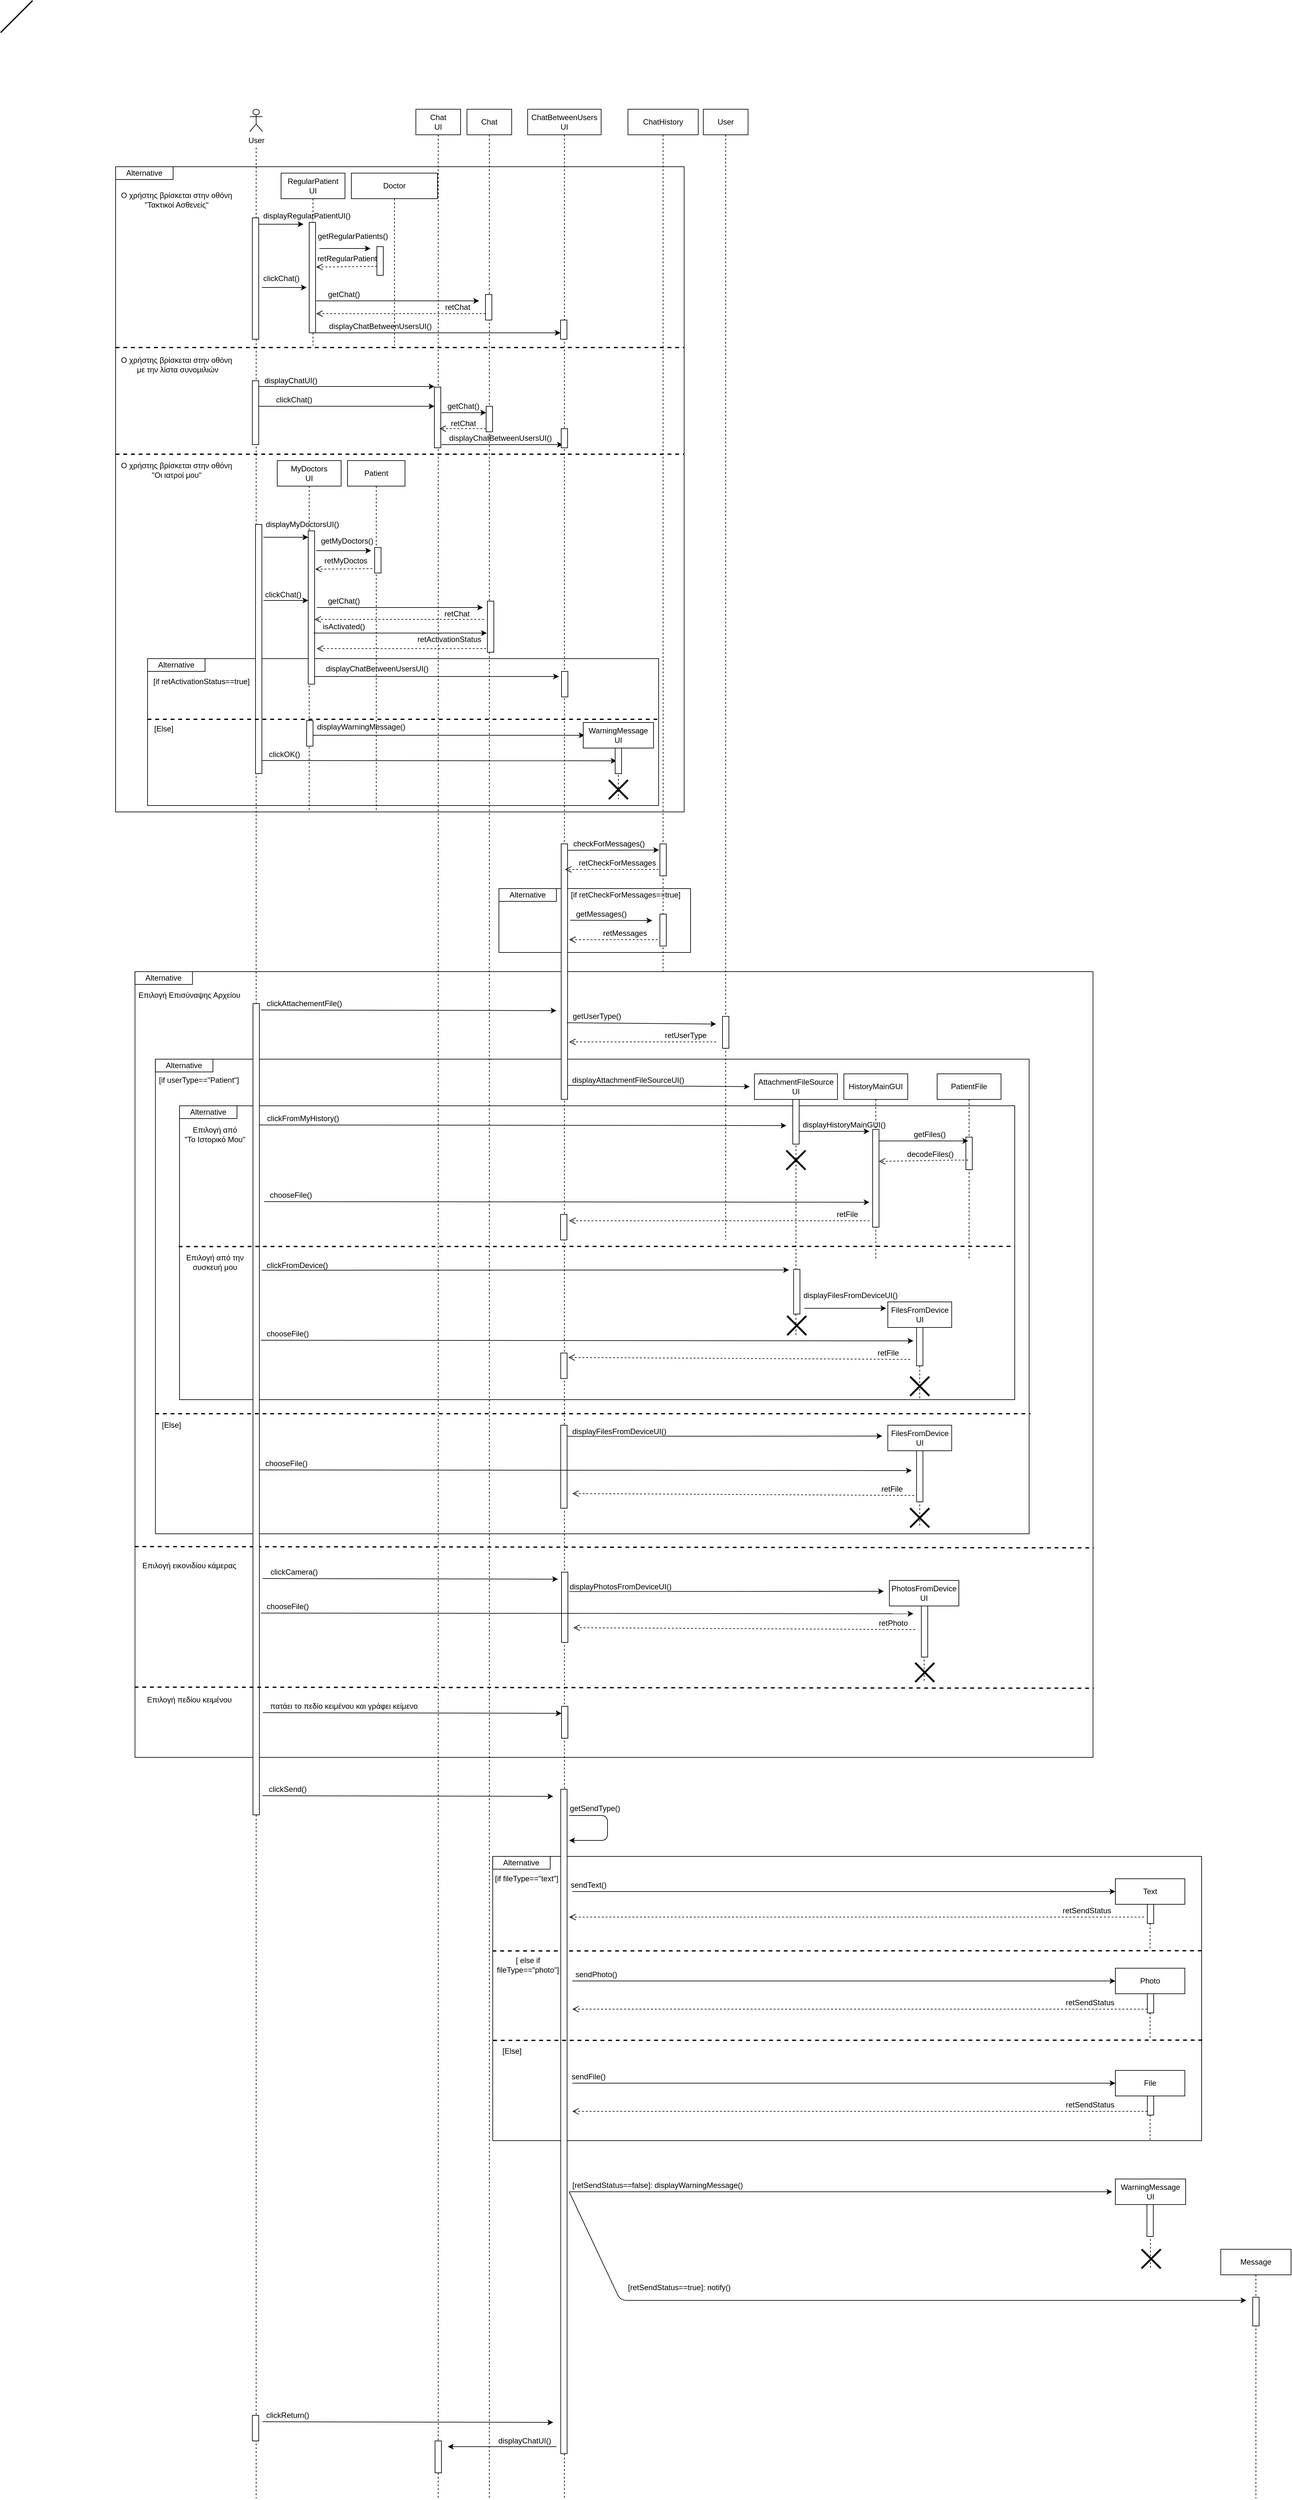 <mxfile version="14.7.0" type="device"><diagram id="oEIhFgNjH7KnF-jAzQZn" name="Page-1"><mxGraphModel dx="2110" dy="730" grid="1" gridSize="10" guides="1" tooltips="1" connect="1" arrows="1" fold="1" page="1" pageScale="1" pageWidth="827" pageHeight="1169" math="0" shadow="0"><root><mxCell id="0"/><mxCell id="1" parent="0"/><mxCell id="R8qBYA23K9FQTYQ3hLR5-156" value="" style="rounded=0;whiteSpace=wrap;html=1;" parent="1" vertex="1"><mxGeometry x="460.31" y="3275" width="1109.69" height="445" as="geometry"/></mxCell><mxCell id="R8qBYA23K9FQTYQ3hLR5-157" value="Alternative" style="rounded=0;whiteSpace=wrap;html=1;" parent="1" vertex="1"><mxGeometry x="460.31" y="3275" width="90" height="20" as="geometry"/></mxCell><mxCell id="R8qBYA23K9FQTYQ3hLR5-158" value="" style="endArrow=none;dashed=1;html=1;strokeWidth=2;entryX=1.002;entryY=0.334;entryDx=0;entryDy=0;entryPerimeter=0;" parent="1" edge="1"><mxGeometry width="50" height="50" relative="1" as="geometry"><mxPoint x="460" y="3423" as="sourcePoint"/><mxPoint x="1572.219" y="3422.64" as="targetPoint"/></mxGeometry></mxCell><mxCell id="R8qBYA23K9FQTYQ3hLR5-143" value="" style="rounded=0;whiteSpace=wrap;html=1;" parent="1" vertex="1"><mxGeometry x="-99.69" y="1890" width="1499.69" height="1230" as="geometry"/></mxCell><mxCell id="R8qBYA23K9FQTYQ3hLR5-144" value="Alternative" style="rounded=0;whiteSpace=wrap;html=1;" parent="1" vertex="1"><mxGeometry x="-99.69" y="1890" width="90" height="20" as="geometry"/></mxCell><mxCell id="R8qBYA23K9FQTYQ3hLR5-145" value="" style="endArrow=none;dashed=1;html=1;strokeWidth=2;" parent="1" edge="1"><mxGeometry width="50" height="50" relative="1" as="geometry"><mxPoint x="-100" y="2790" as="sourcePoint"/><mxPoint x="1401" y="2792" as="targetPoint"/></mxGeometry></mxCell><mxCell id="R8qBYA23K9FQTYQ3hLR5-125" value="" style="rounded=0;whiteSpace=wrap;html=1;" parent="1" vertex="1"><mxGeometry x="-67.69" y="2027" width="1367.69" height="743" as="geometry"/></mxCell><mxCell id="R8qBYA23K9FQTYQ3hLR5-126" value="Alternative" style="rounded=0;whiteSpace=wrap;html=1;" parent="1" vertex="1"><mxGeometry x="-67.69" y="2027" width="90" height="20" as="geometry"/></mxCell><mxCell id="R8qBYA23K9FQTYQ3hLR5-57" value="" style="rounded=0;whiteSpace=wrap;html=1;" parent="1" vertex="1"><mxGeometry x="-30" y="2100" width="1307.5" height="460" as="geometry"/></mxCell><mxCell id="R8qBYA23K9FQTYQ3hLR5-58" value="Alternative" style="rounded=0;whiteSpace=wrap;html=1;" parent="1" vertex="1"><mxGeometry x="-30" y="2100" width="90" height="20" as="geometry"/></mxCell><mxCell id="R8qBYA23K9FQTYQ3hLR5-41" value="" style="rounded=0;whiteSpace=wrap;html=1;" parent="1" vertex="1"><mxGeometry x="-130" y="630" width="890" height="1010" as="geometry"/></mxCell><mxCell id="R8qBYA23K9FQTYQ3hLR5-42" value="Alternative" style="rounded=0;whiteSpace=wrap;html=1;" parent="1" vertex="1"><mxGeometry x="-130" y="630" width="90" height="20" as="geometry"/></mxCell><mxCell id="R8qBYA23K9FQTYQ3hLR5-43" value="" style="endArrow=none;dashed=1;html=1;strokeWidth=2;" parent="1" edge="1"><mxGeometry width="50" height="50" relative="1" as="geometry"><mxPoint x="-130" y="913" as="sourcePoint"/><mxPoint x="760" y="913" as="targetPoint"/></mxGeometry></mxCell><mxCell id="fNLBQ_880FYCPNuriIO4-30" value="" style="rounded=0;whiteSpace=wrap;html=1;" parent="1" vertex="1"><mxGeometry x="-80" y="1400" width="800" height="230" as="geometry"/></mxCell><mxCell id="R8qBYA23K9FQTYQ3hLR5-31" value="" style="rounded=0;whiteSpace=wrap;html=1;" parent="1" vertex="1"><mxGeometry x="470" y="1760" width="300" height="100" as="geometry"/></mxCell><mxCell id="R8qBYA23K9FQTYQ3hLR5-32" value="Alternative" style="rounded=0;whiteSpace=wrap;html=1;" parent="1" vertex="1"><mxGeometry x="470" y="1760" width="90" height="20" as="geometry"/></mxCell><mxCell id="fNLBQ_880FYCPNuriIO4-31" value="Alternative" style="rounded=0;whiteSpace=wrap;html=1;" parent="1" vertex="1"><mxGeometry x="-80" y="1400" width="90" height="20" as="geometry"/></mxCell><mxCell id="fNLBQ_880FYCPNuriIO4-3" style="edgeStyle=orthogonalEdgeStyle;rounded=0;orthogonalLoop=1;jettySize=auto;html=1;dashed=1;endArrow=none;endFill=0;" parent="1" edge="1"><mxGeometry relative="1" as="geometry"><mxPoint x="90" y="4280" as="targetPoint"/><mxPoint x="90" y="600" as="sourcePoint"/><Array as="points"><mxPoint x="90" y="600"/><mxPoint x="90" y="600"/></Array></mxGeometry></mxCell><mxCell id="fNLBQ_880FYCPNuriIO4-1" value="User" style="shape=umlActor;verticalLabelPosition=bottom;verticalAlign=top;html=1;outlineConnect=0;" parent="1" vertex="1"><mxGeometry x="80" y="540" width="20" height="35" as="geometry"/></mxCell><mxCell id="fNLBQ_880FYCPNuriIO4-7" value="User" style="shape=umlLifeline;perimeter=lifelinePerimeter;whiteSpace=wrap;html=1;container=1;collapsible=0;recursiveResize=0;outlineConnect=0;" parent="1" vertex="1"><mxGeometry x="790" y="540" width="70" height="1770" as="geometry"/></mxCell><mxCell id="fNLBQ_880FYCPNuriIO4-8" value="MyDoctors&lt;br&gt;UI" style="shape=umlLifeline;perimeter=lifelinePerimeter;whiteSpace=wrap;html=1;container=1;collapsible=0;recursiveResize=0;outlineConnect=0;" parent="1" vertex="1"><mxGeometry x="123" y="1090" width="100" height="550" as="geometry"/></mxCell><mxCell id="fNLBQ_880FYCPNuriIO4-9" value="RegularPatient&lt;br&gt;UI" style="shape=umlLifeline;perimeter=lifelinePerimeter;whiteSpace=wrap;html=1;container=1;collapsible=0;recursiveResize=0;outlineConnect=0;" parent="1" vertex="1"><mxGeometry x="129" y="640" width="100" height="270" as="geometry"/></mxCell><mxCell id="fNLBQ_880FYCPNuriIO4-10" value="Chat" style="shape=umlLifeline;perimeter=lifelinePerimeter;whiteSpace=wrap;html=1;container=1;collapsible=0;recursiveResize=0;outlineConnect=0;" parent="1" vertex="1"><mxGeometry x="420" y="540" width="70" height="3740" as="geometry"/></mxCell><mxCell id="fNLBQ_880FYCPNuriIO4-13" value="" style="html=1;points=[];perimeter=orthogonalPerimeter;" parent="1" vertex="1"><mxGeometry x="89" y="1190" width="10" height="390" as="geometry"/></mxCell><mxCell id="fNLBQ_880FYCPNuriIO4-14" value="" style="endArrow=classic;html=1;" parent="1" edge="1"><mxGeometry width="50" height="50" relative="1" as="geometry"><mxPoint x="101.5" y="1210" as="sourcePoint"/><mxPoint x="171.5" y="1210" as="targetPoint"/></mxGeometry></mxCell><mxCell id="fNLBQ_880FYCPNuriIO4-16" value="" style="html=1;verticalAlign=bottom;endArrow=open;dashed=1;endSize=8;exitX=0.04;exitY=0.975;exitDx=0;exitDy=0;exitPerimeter=0;" parent="1" edge="1"><mxGeometry relative="1" as="geometry"><mxPoint x="277.9" y="1259" as="sourcePoint"/><mxPoint x="182.5" y="1260" as="targetPoint"/></mxGeometry></mxCell><mxCell id="fNLBQ_880FYCPNuriIO4-17" value="displayMyDoctorsUI()" style="text;html=1;align=center;verticalAlign=middle;resizable=0;points=[];autosize=1;strokeColor=none;" parent="1" vertex="1"><mxGeometry x="96.5" y="1180" width="130" height="20" as="geometry"/></mxCell><mxCell id="fNLBQ_880FYCPNuriIO4-18" value="" style="html=1;points=[];perimeter=orthogonalPerimeter;" parent="1" vertex="1"><mxGeometry x="171.5" y="1200" width="10" height="240" as="geometry"/></mxCell><mxCell id="fNLBQ_880FYCPNuriIO4-20" value="Patient" style="shape=umlLifeline;perimeter=lifelinePerimeter;whiteSpace=wrap;html=1;container=1;collapsible=0;recursiveResize=0;outlineConnect=0;" parent="1" vertex="1"><mxGeometry x="233" y="1090" width="90" height="550" as="geometry"/></mxCell><mxCell id="fNLBQ_880FYCPNuriIO4-21" value="" style="endArrow=classic;html=1;" parent="1" edge="1"><mxGeometry width="50" height="50" relative="1" as="geometry"><mxPoint x="184" y="1231" as="sourcePoint"/><mxPoint x="270" y="1231" as="targetPoint"/></mxGeometry></mxCell><mxCell id="fNLBQ_880FYCPNuriIO4-22" value="" style="html=1;points=[];perimeter=orthogonalPerimeter;" parent="1" vertex="1"><mxGeometry x="275.5" y="1226" width="10" height="40" as="geometry"/></mxCell><mxCell id="fNLBQ_880FYCPNuriIO4-23" value="getMyDoctors()" style="text;html=1;align=center;verticalAlign=middle;resizable=0;points=[];autosize=1;strokeColor=none;" parent="1" vertex="1"><mxGeometry x="181.5" y="1206" width="100" height="20" as="geometry"/></mxCell><mxCell id="fNLBQ_880FYCPNuriIO4-24" value="retMyDoctos" style="text;html=1;align=center;verticalAlign=middle;resizable=0;points=[];autosize=1;strokeColor=none;" parent="1" vertex="1"><mxGeometry x="189.5" y="1237" width="80" height="20" as="geometry"/></mxCell><mxCell id="fNLBQ_880FYCPNuriIO4-25" value="" style="endArrow=classic;html=1;" parent="1" edge="1"><mxGeometry width="50" height="50" relative="1" as="geometry"><mxPoint x="185" y="1320" as="sourcePoint"/><mxPoint x="445" y="1320" as="targetPoint"/></mxGeometry></mxCell><mxCell id="fNLBQ_880FYCPNuriIO4-26" value="getChat()" style="text;html=1;align=center;verticalAlign=middle;resizable=0;points=[];autosize=1;strokeColor=none;" parent="1" vertex="1"><mxGeometry x="191.5" y="1300" width="70" height="20" as="geometry"/></mxCell><mxCell id="fNLBQ_880FYCPNuriIO4-28" value="Chat&lt;br&gt;UI" style="shape=umlLifeline;perimeter=lifelinePerimeter;whiteSpace=wrap;html=1;container=1;collapsible=0;recursiveResize=0;outlineConnect=0;" parent="1" vertex="1"><mxGeometry x="340" y="540" width="70" height="3740" as="geometry"/></mxCell><mxCell id="R8qBYA23K9FQTYQ3hLR5-214" value="" style="endArrow=classic;html=1;" parent="fNLBQ_880FYCPNuriIO4-28" edge="1"><mxGeometry width="50" height="50" relative="1" as="geometry"><mxPoint x="-240" y="3620" as="sourcePoint"/><mxPoint x="215" y="3621" as="targetPoint"/></mxGeometry></mxCell><mxCell id="fNLBQ_880FYCPNuriIO4-29" value="" style="html=1;points=[];perimeter=orthogonalPerimeter;" parent="1" vertex="1"><mxGeometry x="452" y="1310" width="10" height="80" as="geometry"/></mxCell><mxCell id="fNLBQ_880FYCPNuriIO4-35" value="ChatBetweenUsers&lt;br&gt;UI" style="shape=umlLifeline;perimeter=lifelinePerimeter;whiteSpace=wrap;html=1;container=1;collapsible=0;recursiveResize=0;outlineConnect=0;" parent="1" vertex="1"><mxGeometry x="515" y="540" width="115" height="3740" as="geometry"/></mxCell><mxCell id="fNLBQ_880FYCPNuriIO4-36" value="" style="endArrow=classic;html=1;" parent="1" source="fNLBQ_880FYCPNuriIO4-18" edge="1"><mxGeometry width="50" height="50" relative="1" as="geometry"><mxPoint x="464" y="1430" as="sourcePoint"/><mxPoint x="564" y="1428" as="targetPoint"/></mxGeometry></mxCell><mxCell id="fNLBQ_880FYCPNuriIO4-37" value="displayChatBetweenUsersUI()" style="text;html=1;align=center;verticalAlign=middle;resizable=0;points=[];autosize=1;strokeColor=none;" parent="1" vertex="1"><mxGeometry x="189" y="1406" width="180" height="20" as="geometry"/></mxCell><mxCell id="fNLBQ_880FYCPNuriIO4-38" value="" style="html=1;points=[];perimeter=orthogonalPerimeter;" parent="1" vertex="1"><mxGeometry x="568" y="1420" width="10" height="40" as="geometry"/></mxCell><mxCell id="fNLBQ_880FYCPNuriIO4-42" value="" style="endArrow=classic;html=1;" parent="1" source="wMwJDJRSBBFUQAy5-nWP-17" edge="1"><mxGeometry width="50" height="50" relative="1" as="geometry"><mxPoint x="464" y="1520" as="sourcePoint"/><mxPoint x="604" y="1520" as="targetPoint"/></mxGeometry></mxCell><mxCell id="fNLBQ_880FYCPNuriIO4-44" value="" style="endArrow=classic;html=1;" parent="1" edge="1"><mxGeometry width="50" height="50" relative="1" as="geometry"><mxPoint x="99" y="1559.5" as="sourcePoint"/><mxPoint x="654" y="1560" as="targetPoint"/></mxGeometry></mxCell><mxCell id="fNLBQ_880FYCPNuriIO4-45" value="clickOK()" style="text;html=1;align=center;verticalAlign=middle;resizable=0;points=[];autosize=1;strokeColor=none;" parent="1" vertex="1"><mxGeometry x="104" y="1540" width="60" height="20" as="geometry"/></mxCell><mxCell id="fNLBQ_880FYCPNuriIO4-32" value="" style="endArrow=none;dashed=1;html=1;entryX=0.999;entryY=0.413;entryDx=0;entryDy=0;entryPerimeter=0;strokeWidth=2;" parent="1" edge="1"><mxGeometry width="50" height="50" relative="1" as="geometry"><mxPoint x="-80" y="1495" as="sourcePoint"/><mxPoint x="721.2" y="1494.99" as="targetPoint"/></mxGeometry></mxCell><mxCell id="fNLBQ_880FYCPNuriIO4-46" value="[if retActivationStatus==true]" style="text;html=1;align=center;verticalAlign=middle;resizable=0;points=[];autosize=1;strokeColor=none;" parent="1" vertex="1"><mxGeometry x="-81" y="1426" width="170" height="20" as="geometry"/></mxCell><mxCell id="fNLBQ_880FYCPNuriIO4-47" value="[Else]" style="text;html=1;align=center;verticalAlign=middle;resizable=0;points=[];autosize=1;strokeColor=none;" parent="1" vertex="1"><mxGeometry x="-80" y="1500" width="50" height="20" as="geometry"/></mxCell><mxCell id="fNLBQ_880FYCPNuriIO4-48" value="displayWarningMessage()" style="text;html=1;align=center;verticalAlign=middle;resizable=0;points=[];autosize=1;strokeColor=none;" parent="1" vertex="1"><mxGeometry x="179" y="1497" width="150" height="20" as="geometry"/></mxCell><mxCell id="fNLBQ_880FYCPNuriIO4-49" value="Ο χρήστης βρίσκεται στην οθόνη&lt;br&gt;&quot;Οι ιατροί μου&quot;" style="text;html=1;align=center;verticalAlign=middle;resizable=0;points=[];autosize=1;strokeColor=none;" parent="1" vertex="1"><mxGeometry x="-130" y="1090" width="190" height="30" as="geometry"/></mxCell><mxCell id="fNLBQ_880FYCPNuriIO4-50" value="Ο χρήστης βρίσκεται στην οθόνη&lt;br&gt;&quot;Τακτικοί Ασθενείς&quot;" style="text;html=1;align=center;verticalAlign=middle;resizable=0;points=[];autosize=1;strokeColor=none;" parent="1" vertex="1"><mxGeometry x="-130" y="667" width="190" height="30" as="geometry"/></mxCell><mxCell id="fNLBQ_880FYCPNuriIO4-51" value="" style="html=1;points=[];perimeter=orthogonalPerimeter;" parent="1" vertex="1"><mxGeometry x="84" y="710" width="10" height="190" as="geometry"/></mxCell><mxCell id="fNLBQ_880FYCPNuriIO4-52" value="" style="endArrow=classic;html=1;" parent="1" edge="1"><mxGeometry width="50" height="50" relative="1" as="geometry"><mxPoint x="94" y="720" as="sourcePoint"/><mxPoint x="164" y="720" as="targetPoint"/></mxGeometry></mxCell><mxCell id="fNLBQ_880FYCPNuriIO4-53" value="" style="html=1;points=[];perimeter=orthogonalPerimeter;" parent="1" vertex="1"><mxGeometry x="173" y="717" width="10" height="173" as="geometry"/></mxCell><mxCell id="fNLBQ_880FYCPNuriIO4-54" value="displayRegularPatientUI()" style="text;html=1;align=center;verticalAlign=middle;resizable=0;points=[];autosize=1;strokeColor=none;" parent="1" vertex="1"><mxGeometry x="94" y="697" width="150" height="20" as="geometry"/></mxCell><mxCell id="fNLBQ_880FYCPNuriIO4-55" value="Doctor" style="shape=umlLifeline;perimeter=lifelinePerimeter;whiteSpace=wrap;html=1;container=1;collapsible=0;recursiveResize=0;outlineConnect=0;" parent="1" vertex="1"><mxGeometry x="239" y="640" width="135" height="270" as="geometry"/></mxCell><mxCell id="R8qBYA23K9FQTYQ3hLR5-8" value="displayChatBetweenUsersUI()" style="text;html=1;align=center;verticalAlign=middle;resizable=0;points=[];autosize=1;strokeColor=none;" parent="fNLBQ_880FYCPNuriIO4-55" vertex="1"><mxGeometry x="-45" y="230" width="180" height="20" as="geometry"/></mxCell><mxCell id="fNLBQ_880FYCPNuriIO4-56" value="" style="html=1;points=[];perimeter=orthogonalPerimeter;" parent="1" vertex="1"><mxGeometry x="279" y="755" width="10" height="45" as="geometry"/></mxCell><mxCell id="fNLBQ_880FYCPNuriIO4-57" value="" style="html=1;verticalAlign=bottom;endArrow=open;dashed=1;endSize=8;exitX=0.04;exitY=0.975;exitDx=0;exitDy=0;exitPerimeter=0;" parent="1" edge="1"><mxGeometry relative="1" as="geometry"><mxPoint x="279.4" y="786" as="sourcePoint"/><mxPoint x="184" y="787" as="targetPoint"/></mxGeometry></mxCell><mxCell id="fNLBQ_880FYCPNuriIO4-58" value="" style="endArrow=classic;html=1;" parent="1" edge="1"><mxGeometry width="50" height="50" relative="1" as="geometry"><mxPoint x="189" y="758" as="sourcePoint"/><mxPoint x="269" y="758" as="targetPoint"/></mxGeometry></mxCell><mxCell id="fNLBQ_880FYCPNuriIO4-59" value="getRegularPatients()" style="text;html=1;align=center;verticalAlign=middle;resizable=0;points=[];autosize=1;strokeColor=none;" parent="1" vertex="1"><mxGeometry x="176" y="729" width="130" height="20" as="geometry"/></mxCell><mxCell id="fNLBQ_880FYCPNuriIO4-60" value="retRegularPatient" style="text;html=1;align=center;verticalAlign=middle;resizable=0;points=[];autosize=1;strokeColor=none;" parent="1" vertex="1"><mxGeometry x="177" y="764" width="110" height="20" as="geometry"/></mxCell><mxCell id="R8qBYA23K9FQTYQ3hLR5-1" value="" style="endArrow=classic;html=1;" parent="1" edge="1"><mxGeometry width="50" height="50" relative="1" as="geometry"><mxPoint x="184" y="840" as="sourcePoint"/><mxPoint x="439" y="840" as="targetPoint"/></mxGeometry></mxCell><mxCell id="R8qBYA23K9FQTYQ3hLR5-2" value="getChat()" style="text;html=1;align=center;verticalAlign=middle;resizable=0;points=[];autosize=1;strokeColor=none;" parent="1" vertex="1"><mxGeometry x="192" y="820" width="70" height="20" as="geometry"/></mxCell><mxCell id="R8qBYA23K9FQTYQ3hLR5-3" value="" style="endArrow=classic;html=1;" parent="1" edge="1"><mxGeometry width="50" height="50" relative="1" as="geometry"><mxPoint x="101.5" y="1309" as="sourcePoint"/><mxPoint x="171.5" y="1309" as="targetPoint"/></mxGeometry></mxCell><mxCell id="R8qBYA23K9FQTYQ3hLR5-4" value="clickChat()" style="text;html=1;align=center;verticalAlign=middle;resizable=0;points=[];autosize=1;strokeColor=none;" parent="1" vertex="1"><mxGeometry x="96.5" y="1290" width="70" height="20" as="geometry"/></mxCell><mxCell id="R8qBYA23K9FQTYQ3hLR5-5" value="" style="endArrow=classic;html=1;" parent="1" edge="1"><mxGeometry width="50" height="50" relative="1" as="geometry"><mxPoint x="99" y="819" as="sourcePoint"/><mxPoint x="169" y="819" as="targetPoint"/></mxGeometry></mxCell><mxCell id="R8qBYA23K9FQTYQ3hLR5-6" value="clickChat()" style="text;html=1;align=center;verticalAlign=middle;resizable=0;points=[];autosize=1;strokeColor=none;" parent="1" vertex="1"><mxGeometry x="94" y="795" width="70" height="20" as="geometry"/></mxCell><mxCell id="R8qBYA23K9FQTYQ3hLR5-7" value="" style="html=1;points=[];perimeter=orthogonalPerimeter;" parent="1" vertex="1"><mxGeometry x="449" y="830" width="10" height="40" as="geometry"/></mxCell><mxCell id="R8qBYA23K9FQTYQ3hLR5-9" value="" style="endArrow=classic;html=1;" parent="1" source="fNLBQ_880FYCPNuriIO4-9" edge="1"><mxGeometry width="50" height="50" relative="1" as="geometry"><mxPoint x="466.5" y="890" as="sourcePoint"/><mxPoint x="566.5" y="890" as="targetPoint"/></mxGeometry></mxCell><mxCell id="R8qBYA23K9FQTYQ3hLR5-10" value="" style="html=1;points=[];perimeter=orthogonalPerimeter;" parent="1" vertex="1"><mxGeometry x="566.5" y="870" width="10" height="30" as="geometry"/></mxCell><mxCell id="R8qBYA23K9FQTYQ3hLR5-12" value="Ο χρήστης βρίσκεται στην οθόνη&lt;br&gt;&amp;nbsp;με την λίστα συνομιλιών" style="text;html=1;align=center;verticalAlign=middle;resizable=0;points=[];autosize=1;strokeColor=none;" parent="1" vertex="1"><mxGeometry x="-130" y="925" width="190" height="30" as="geometry"/></mxCell><mxCell id="R8qBYA23K9FQTYQ3hLR5-13" value="" style="html=1;points=[];perimeter=orthogonalPerimeter;" parent="1" vertex="1"><mxGeometry x="84" y="965" width="10" height="100" as="geometry"/></mxCell><mxCell id="R8qBYA23K9FQTYQ3hLR5-14" value="" style="html=1;points=[];perimeter=orthogonalPerimeter;" parent="1" vertex="1"><mxGeometry x="369" y="975" width="10" height="95" as="geometry"/></mxCell><mxCell id="R8qBYA23K9FQTYQ3hLR5-15" value="" style="endArrow=classic;html=1;" parent="1" edge="1"><mxGeometry width="50" height="50" relative="1" as="geometry"><mxPoint x="94" y="974" as="sourcePoint"/><mxPoint x="369" y="974" as="targetPoint"/></mxGeometry></mxCell><mxCell id="R8qBYA23K9FQTYQ3hLR5-16" value="displayChatUI()" style="text;html=1;align=center;verticalAlign=middle;resizable=0;points=[];autosize=1;strokeColor=none;" parent="1" vertex="1"><mxGeometry x="94" y="955" width="100" height="20" as="geometry"/></mxCell><mxCell id="R8qBYA23K9FQTYQ3hLR5-17" value="" style="endArrow=classic;html=1;" parent="1" edge="1"><mxGeometry width="50" height="50" relative="1" as="geometry"><mxPoint x="380" y="1015" as="sourcePoint"/><mxPoint x="450" y="1015" as="targetPoint"/></mxGeometry></mxCell><mxCell id="R8qBYA23K9FQTYQ3hLR5-18" value="getChat()" style="text;html=1;align=center;verticalAlign=middle;resizable=0;points=[];autosize=1;strokeColor=none;" parent="1" vertex="1"><mxGeometry x="379" y="995" width="70" height="20" as="geometry"/></mxCell><mxCell id="R8qBYA23K9FQTYQ3hLR5-19" value="" style="html=1;points=[];perimeter=orthogonalPerimeter;" parent="1" vertex="1"><mxGeometry x="450" y="1005" width="10" height="40" as="geometry"/></mxCell><mxCell id="R8qBYA23K9FQTYQ3hLR5-23" value="displayChatBetweenUsersUI()" style="text;html=1;align=center;verticalAlign=middle;resizable=0;points=[];autosize=1;strokeColor=none;" parent="1" vertex="1"><mxGeometry x="382" y="1045" width="180" height="20" as="geometry"/></mxCell><mxCell id="R8qBYA23K9FQTYQ3hLR5-24" value="" style="endArrow=classic;html=1;" parent="1" edge="1"><mxGeometry width="50" height="50" relative="1" as="geometry"><mxPoint x="380" y="1065" as="sourcePoint"/><mxPoint x="570" y="1065" as="targetPoint"/></mxGeometry></mxCell><mxCell id="R8qBYA23K9FQTYQ3hLR5-25" value="" style="html=1;points=[];perimeter=orthogonalPerimeter;" parent="1" vertex="1"><mxGeometry x="567.5" y="1040" width="10" height="30" as="geometry"/></mxCell><mxCell id="R8qBYA23K9FQTYQ3hLR5-26" value="" style="endArrow=classic;html=1;" parent="1" edge="1"><mxGeometry width="50" height="50" relative="1" as="geometry"><mxPoint x="94" y="1005" as="sourcePoint"/><mxPoint x="369" y="1005" as="targetPoint"/></mxGeometry></mxCell><mxCell id="R8qBYA23K9FQTYQ3hLR5-27" value="clickChat()" style="text;html=1;align=center;verticalAlign=middle;resizable=0;points=[];autosize=1;strokeColor=none;" parent="1" vertex="1"><mxGeometry x="114" y="985" width="70" height="20" as="geometry"/></mxCell><mxCell id="R8qBYA23K9FQTYQ3hLR5-28" value="" style="html=1;points=[];perimeter=orthogonalPerimeter;" parent="1" vertex="1"><mxGeometry x="567.5" y="1690" width="10" height="400" as="geometry"/></mxCell><mxCell id="R8qBYA23K9FQTYQ3hLR5-30" value="checkForMessages()" style="text;html=1;align=center;verticalAlign=middle;resizable=0;points=[];autosize=1;strokeColor=none;" parent="1" vertex="1"><mxGeometry x="576.5" y="1680" width="130" height="20" as="geometry"/></mxCell><mxCell id="R8qBYA23K9FQTYQ3hLR5-33" value="[if retCheckForMessages==true]" style="text;html=1;align=center;verticalAlign=middle;resizable=0;points=[];autosize=1;strokeColor=none;" parent="1" vertex="1"><mxGeometry x="573" y="1760" width="190" height="20" as="geometry"/></mxCell><mxCell id="R8qBYA23K9FQTYQ3hLR5-34" value="ChatHistory" style="shape=umlLifeline;perimeter=lifelinePerimeter;whiteSpace=wrap;html=1;container=1;collapsible=0;recursiveResize=0;outlineConnect=0;" parent="1" vertex="1"><mxGeometry x="672" y="540" width="110" height="1350" as="geometry"/></mxCell><mxCell id="R8qBYA23K9FQTYQ3hLR5-35" value="" style="endArrow=classic;html=1;" parent="1" edge="1"><mxGeometry width="50" height="50" relative="1" as="geometry"><mxPoint x="581.5" y="1809.5" as="sourcePoint"/><mxPoint x="710" y="1810" as="targetPoint"/></mxGeometry></mxCell><mxCell id="R8qBYA23K9FQTYQ3hLR5-36" value="" style="html=1;points=[];perimeter=orthogonalPerimeter;" parent="1" vertex="1"><mxGeometry x="722" y="1800" width="10" height="50" as="geometry"/></mxCell><mxCell id="R8qBYA23K9FQTYQ3hLR5-37" value="getMessages()" style="text;html=1;align=center;verticalAlign=middle;resizable=0;points=[];autosize=1;strokeColor=none;" parent="1" vertex="1"><mxGeometry x="585" y="1790" width="90" height="20" as="geometry"/></mxCell><mxCell id="R8qBYA23K9FQTYQ3hLR5-38" value="" style="html=1;verticalAlign=bottom;endArrow=open;dashed=1;endSize=8;" parent="1" edge="1"><mxGeometry relative="1" as="geometry"><mxPoint x="718.5" y="1840" as="sourcePoint"/><mxPoint x="580" y="1840" as="targetPoint"/></mxGeometry></mxCell><mxCell id="R8qBYA23K9FQTYQ3hLR5-39" value="retMessages" style="text;html=1;align=center;verticalAlign=middle;resizable=0;points=[];autosize=1;strokeColor=none;" parent="1" vertex="1"><mxGeometry x="626.5" y="1820" width="80" height="20" as="geometry"/></mxCell><mxCell id="fNLBQ_880FYCPNuriIO4-40" value="WarningMessage&lt;br&gt;UI" style="shape=umlLifeline;perimeter=lifelinePerimeter;whiteSpace=wrap;html=1;container=1;collapsible=0;recursiveResize=0;outlineConnect=0;" parent="1" vertex="1"><mxGeometry x="602" y="1500" width="110" height="120" as="geometry"/></mxCell><mxCell id="fNLBQ_880FYCPNuriIO4-41" value="" style="html=1;points=[];perimeter=orthogonalPerimeter;" parent="1" vertex="1"><mxGeometry x="652" y="1540" width="10" height="40" as="geometry"/></mxCell><mxCell id="fNLBQ_880FYCPNuriIO4-43" value="" style="shape=umlDestroy;whiteSpace=wrap;html=1;strokeWidth=3;" parent="1" vertex="1"><mxGeometry x="642" y="1590" width="30" height="30" as="geometry"/></mxCell><mxCell id="R8qBYA23K9FQTYQ3hLR5-44" value="" style="endArrow=none;dashed=1;html=1;strokeWidth=2;" parent="1" edge="1"><mxGeometry width="50" height="50" relative="1" as="geometry"><mxPoint x="-130" y="1080" as="sourcePoint"/><mxPoint x="760" y="1080" as="targetPoint"/></mxGeometry></mxCell><mxCell id="R8qBYA23K9FQTYQ3hLR5-45" value="" style="html=1;points=[];perimeter=orthogonalPerimeter;" parent="1" vertex="1"><mxGeometry x="85" y="1940" width="10" height="1270" as="geometry"/></mxCell><mxCell id="R8qBYA23K9FQTYQ3hLR5-46" value="" style="endArrow=classic;html=1;" parent="1" edge="1"><mxGeometry width="50" height="50" relative="1" as="geometry"><mxPoint x="97.5" y="1950" as="sourcePoint"/><mxPoint x="560" y="1951" as="targetPoint"/></mxGeometry></mxCell><mxCell id="R8qBYA23K9FQTYQ3hLR5-47" value="clickAttachementFile()" style="text;html=1;align=center;verticalAlign=middle;resizable=0;points=[];autosize=1;strokeColor=none;" parent="1" vertex="1"><mxGeometry x="100" y="1930" width="130" height="20" as="geometry"/></mxCell><mxCell id="R8qBYA23K9FQTYQ3hLR5-48" value="Επιλογή Επισύναψης Αρχείου" style="text;html=1;align=center;verticalAlign=middle;resizable=0;points=[];autosize=1;strokeColor=none;" parent="1" vertex="1"><mxGeometry x="-100" y="1917" width="170" height="20" as="geometry"/></mxCell><mxCell id="R8qBYA23K9FQTYQ3hLR5-49" value="" style="html=1;points=[];perimeter=orthogonalPerimeter;" parent="1" vertex="1"><mxGeometry x="820" y="1960" width="10" height="50" as="geometry"/></mxCell><mxCell id="R8qBYA23K9FQTYQ3hLR5-50" value="" style="endArrow=classic;html=1;" parent="1" edge="1"><mxGeometry width="50" height="50" relative="1" as="geometry"><mxPoint x="576.5" y="1970" as="sourcePoint"/><mxPoint x="810" y="1972" as="targetPoint"/></mxGeometry></mxCell><mxCell id="R8qBYA23K9FQTYQ3hLR5-51" value="getUserType()" style="text;html=1;align=center;verticalAlign=middle;resizable=0;points=[];autosize=1;strokeColor=none;" parent="1" vertex="1"><mxGeometry x="577.5" y="1950" width="90" height="20" as="geometry"/></mxCell><mxCell id="R8qBYA23K9FQTYQ3hLR5-53" value="" style="html=1;verticalAlign=bottom;endArrow=open;dashed=1;endSize=8;" parent="1" edge="1"><mxGeometry relative="1" as="geometry"><mxPoint x="810" y="2000" as="sourcePoint"/><mxPoint x="580.0" y="2000" as="targetPoint"/></mxGeometry></mxCell><mxCell id="R8qBYA23K9FQTYQ3hLR5-54" value="retUserType" style="text;html=1;align=center;verticalAlign=middle;resizable=0;points=[];autosize=1;strokeColor=none;" parent="1" vertex="1"><mxGeometry x="722" y="1980" width="80" height="20" as="geometry"/></mxCell><mxCell id="R8qBYA23K9FQTYQ3hLR5-60" value="AttachmentFileSource&lt;br&gt;UI" style="shape=umlLifeline;perimeter=lifelinePerimeter;whiteSpace=wrap;html=1;container=1;collapsible=0;recursiveResize=0;outlineConnect=0;" parent="1" vertex="1"><mxGeometry x="870" y="2050" width="130" height="410" as="geometry"/></mxCell><mxCell id="R8qBYA23K9FQTYQ3hLR5-61" value="[if userType==&quot;Patient&quot;]" style="text;html=1;align=center;verticalAlign=middle;resizable=0;points=[];autosize=1;strokeColor=none;" parent="1" vertex="1"><mxGeometry x="-70" y="2050" width="140" height="20" as="geometry"/></mxCell><mxCell id="R8qBYA23K9FQTYQ3hLR5-62" value="" style="endArrow=classic;html=1;" parent="1" edge="1"><mxGeometry width="50" height="50" relative="1" as="geometry"><mxPoint x="95" y="2130" as="sourcePoint"/><mxPoint x="920" y="2131" as="targetPoint"/></mxGeometry></mxCell><mxCell id="R8qBYA23K9FQTYQ3hLR5-63" value="clickFromMyHistory()" style="text;html=1;align=center;verticalAlign=middle;resizable=0;points=[];autosize=1;strokeColor=none;" parent="1" vertex="1"><mxGeometry x="97.5" y="2110" width="130" height="20" as="geometry"/></mxCell><mxCell id="R8qBYA23K9FQTYQ3hLR5-64" value="" style="endArrow=classic;html=1;" parent="1" edge="1"><mxGeometry width="50" height="50" relative="1" as="geometry"><mxPoint x="577.5" y="2068" as="sourcePoint"/><mxPoint x="862.5" y="2070" as="targetPoint"/></mxGeometry></mxCell><mxCell id="R8qBYA23K9FQTYQ3hLR5-65" value="displayAttachmentFileSourceUI()" style="text;html=1;align=center;verticalAlign=middle;resizable=0;points=[];autosize=1;strokeColor=none;" parent="1" vertex="1"><mxGeometry x="576.5" y="2050" width="190" height="20" as="geometry"/></mxCell><mxCell id="R8qBYA23K9FQTYQ3hLR5-66" value="" style="html=1;points=[];perimeter=orthogonalPerimeter;" parent="1" vertex="1"><mxGeometry x="930" y="2090" width="10" height="70" as="geometry"/></mxCell><mxCell id="R8qBYA23K9FQTYQ3hLR5-69" value="HistoryMainGUI" style="shape=umlLifeline;perimeter=lifelinePerimeter;whiteSpace=wrap;html=1;container=1;collapsible=0;recursiveResize=0;outlineConnect=0;" parent="1" vertex="1"><mxGeometry x="1010" y="2050" width="100" height="290" as="geometry"/></mxCell><mxCell id="R8qBYA23K9FQTYQ3hLR5-70" value="" style="html=1;points=[];perimeter=orthogonalPerimeter;" parent="R8qBYA23K9FQTYQ3hLR5-69" vertex="1"><mxGeometry x="45" y="87" width="10" height="153" as="geometry"/></mxCell><mxCell id="R8qBYA23K9FQTYQ3hLR5-71" value="PatientFile" style="shape=umlLifeline;perimeter=lifelinePerimeter;whiteSpace=wrap;html=1;container=1;collapsible=0;recursiveResize=0;outlineConnect=0;" parent="1" vertex="1"><mxGeometry x="1156" y="2050" width="100" height="290" as="geometry"/></mxCell><mxCell id="R8qBYA23K9FQTYQ3hLR5-72" value="" style="html=1;points=[];perimeter=orthogonalPerimeter;" parent="R8qBYA23K9FQTYQ3hLR5-71" vertex="1"><mxGeometry x="45" y="99" width="10" height="51" as="geometry"/></mxCell><mxCell id="R8qBYA23K9FQTYQ3hLR5-73" value="" style="endArrow=classic;html=1;" parent="1" edge="1"><mxGeometry width="50" height="50" relative="1" as="geometry"><mxPoint x="1065" y="2155" as="sourcePoint"/><mxPoint x="1204.5" y="2155" as="targetPoint"/></mxGeometry></mxCell><mxCell id="R8qBYA23K9FQTYQ3hLR5-74" value="getFiles()" style="edgeLabel;html=1;align=center;verticalAlign=middle;resizable=0;points=[];fontSize=12;" parent="R8qBYA23K9FQTYQ3hLR5-73" vertex="1" connectable="0"><mxGeometry x="0.166" y="1" relative="1" as="geometry"><mxPoint x="-3" y="-9" as="offset"/></mxGeometry></mxCell><mxCell id="R8qBYA23K9FQTYQ3hLR5-75" value="" style="html=1;verticalAlign=bottom;endArrow=open;dashed=1;endSize=8;" parent="1" edge="1"><mxGeometry relative="1" as="geometry"><mxPoint x="1204.5" y="2185" as="sourcePoint"/><mxPoint x="1065" y="2187" as="targetPoint"/><Array as="points"><mxPoint x="1185" y="2185"/></Array></mxGeometry></mxCell><mxCell id="R8qBYA23K9FQTYQ3hLR5-76" value="decodeFiles()" style="edgeLabel;html=1;align=center;verticalAlign=middle;resizable=0;points=[];fontSize=12;" parent="R8qBYA23K9FQTYQ3hLR5-75" vertex="1" connectable="0"><mxGeometry x="-0.129" y="-1" relative="1" as="geometry"><mxPoint x="1" y="-9" as="offset"/></mxGeometry></mxCell><mxCell id="R8qBYA23K9FQTYQ3hLR5-78" value="" style="endArrow=classic;html=1;" parent="1" edge="1"><mxGeometry width="50" height="50" relative="1" as="geometry"><mxPoint x="940.0" y="2140" as="sourcePoint"/><mxPoint x="1050" y="2140" as="targetPoint"/></mxGeometry></mxCell><mxCell id="R8qBYA23K9FQTYQ3hLR5-80" value="displayHistoryMainGUI()" style="text;html=1;align=center;verticalAlign=middle;resizable=0;points=[];autosize=1;strokeColor=none;fontSize=12;" parent="1" vertex="1"><mxGeometry x="935" y="2120" width="150" height="20" as="geometry"/></mxCell><mxCell id="R8qBYA23K9FQTYQ3hLR5-81" value="" style="shape=umlDestroy;whiteSpace=wrap;html=1;strokeWidth=3;" parent="1" vertex="1"><mxGeometry x="920" y="2170" width="30" height="30" as="geometry"/></mxCell><mxCell id="R8qBYA23K9FQTYQ3hLR5-82" value="" style="endArrow=classic;html=1;" parent="1" edge="1"><mxGeometry width="50" height="50" relative="1" as="geometry"><mxPoint x="102.5" y="2250" as="sourcePoint"/><mxPoint x="1050" y="2251" as="targetPoint"/></mxGeometry></mxCell><mxCell id="R8qBYA23K9FQTYQ3hLR5-83" value="chooseFile()" style="text;html=1;align=center;verticalAlign=middle;resizable=0;points=[];autosize=1;strokeColor=none;fontSize=12;" parent="1" vertex="1"><mxGeometry x="104" y="2230" width="80" height="20" as="geometry"/></mxCell><mxCell id="R8qBYA23K9FQTYQ3hLR5-87" value="" style="html=1;points=[];perimeter=orthogonalPerimeter;" parent="1" vertex="1"><mxGeometry x="566.5" y="2270" width="10" height="40" as="geometry"/></mxCell><mxCell id="R8qBYA23K9FQTYQ3hLR5-88" value="" style="html=1;verticalAlign=bottom;endArrow=open;dashed=1;endSize=8;" parent="1" edge="1"><mxGeometry relative="1" as="geometry"><mxPoint x="1050" y="2280" as="sourcePoint"/><mxPoint x="580.0" y="2280" as="targetPoint"/></mxGeometry></mxCell><mxCell id="R8qBYA23K9FQTYQ3hLR5-89" value="retFile" style="text;html=1;align=center;verticalAlign=middle;resizable=0;points=[];autosize=1;strokeColor=none;fontSize=12;" parent="1" vertex="1"><mxGeometry x="990" y="2260" width="50" height="20" as="geometry"/></mxCell><mxCell id="R8qBYA23K9FQTYQ3hLR5-90" value="" style="endArrow=classic;html=1;" parent="1" edge="1"><mxGeometry width="50" height="50" relative="1" as="geometry"><mxPoint x="100" y="3180" as="sourcePoint"/><mxPoint x="555" y="3181" as="targetPoint"/></mxGeometry></mxCell><mxCell id="R8qBYA23K9FQTYQ3hLR5-91" value="clickSend()" style="text;html=1;align=center;verticalAlign=middle;resizable=0;points=[];autosize=1;strokeColor=none;fontSize=12;" parent="1" vertex="1"><mxGeometry x="104" y="3160" width="70" height="20" as="geometry"/></mxCell><mxCell id="R8qBYA23K9FQTYQ3hLR5-92" value="[Else]" style="text;html=1;align=center;verticalAlign=middle;resizable=0;points=[];autosize=1;strokeColor=none;" parent="1" vertex="1"><mxGeometry x="-67.69" y="2590" width="50" height="20" as="geometry"/></mxCell><mxCell id="R8qBYA23K9FQTYQ3hLR5-93" value="" style="html=1;points=[];perimeter=orthogonalPerimeter;" parent="1" vertex="1"><mxGeometry x="931.25" y="2356" width="10" height="70" as="geometry"/></mxCell><mxCell id="R8qBYA23K9FQTYQ3hLR5-94" value="" style="endArrow=classic;html=1;" parent="1" edge="1"><mxGeometry width="50" height="50" relative="1" as="geometry"><mxPoint x="98.75" y="2357.41" as="sourcePoint"/><mxPoint x="924" y="2357" as="targetPoint"/></mxGeometry></mxCell><mxCell id="R8qBYA23K9FQTYQ3hLR5-95" value="clickFromDevice()" style="text;html=1;align=center;verticalAlign=middle;resizable=0;points=[];autosize=1;strokeColor=none;fontSize=12;" parent="1" vertex="1"><mxGeometry x="99" y="2340" width="110" height="20" as="geometry"/></mxCell><mxCell id="R8qBYA23K9FQTYQ3hLR5-96" value="FilesFromDevice&lt;br&gt;UI" style="shape=umlLifeline;perimeter=lifelinePerimeter;whiteSpace=wrap;html=1;container=1;collapsible=0;recursiveResize=0;outlineConnect=0;" parent="1" vertex="1"><mxGeometry x="1078.75" y="2407" width="100" height="153" as="geometry"/></mxCell><mxCell id="R8qBYA23K9FQTYQ3hLR5-97" value="" style="html=1;points=[];perimeter=orthogonalPerimeter;" parent="R8qBYA23K9FQTYQ3hLR5-96" vertex="1"><mxGeometry x="45" y="40" width="10" height="60" as="geometry"/></mxCell><mxCell id="R8qBYA23K9FQTYQ3hLR5-98" value="" style="endArrow=classic;html=1;" parent="1" edge="1"><mxGeometry width="50" height="50" relative="1" as="geometry"><mxPoint x="948" y="2417" as="sourcePoint"/><mxPoint x="1076.25" y="2417" as="targetPoint"/></mxGeometry></mxCell><mxCell id="R8qBYA23K9FQTYQ3hLR5-100" value="&lt;span style=&quot;background-color: rgb(255 , 255 , 255)&quot;&gt;displayFilesFromDeviceUI()&lt;/span&gt;" style="text;html=1;align=center;verticalAlign=middle;resizable=0;points=[];autosize=1;strokeColor=none;fontSize=12;" parent="1" vertex="1"><mxGeometry x="940.25" y="2387" width="160" height="20" as="geometry"/></mxCell><mxCell id="R8qBYA23K9FQTYQ3hLR5-102" value="" style="shape=umlDestroy;whiteSpace=wrap;html=1;strokeWidth=3;" parent="1" vertex="1"><mxGeometry x="1113.75" y="2524" width="30" height="30" as="geometry"/></mxCell><mxCell id="R8qBYA23K9FQTYQ3hLR5-103" value="" style="endArrow=classic;html=1;" parent="1" edge="1"><mxGeometry width="50" height="50" relative="1" as="geometry"><mxPoint x="97.5" y="2467" as="sourcePoint"/><mxPoint x="1118.75" y="2468" as="targetPoint"/></mxGeometry></mxCell><mxCell id="R8qBYA23K9FQTYQ3hLR5-104" value="chooseFile()" style="text;html=1;align=center;verticalAlign=middle;resizable=0;points=[];autosize=1;strokeColor=none;fontSize=12;" parent="1" vertex="1"><mxGeometry x="99" y="2447" width="80" height="20" as="geometry"/></mxCell><mxCell id="R8qBYA23K9FQTYQ3hLR5-105" value="" style="html=1;verticalAlign=bottom;endArrow=open;dashed=1;endSize=8;" parent="1" edge="1"><mxGeometry relative="1" as="geometry"><mxPoint x="1113.75" y="2497" as="sourcePoint"/><mxPoint x="578.75" y="2494" as="targetPoint"/></mxGeometry></mxCell><mxCell id="R8qBYA23K9FQTYQ3hLR5-106" value="retFile" style="text;html=1;align=center;verticalAlign=middle;resizable=0;points=[];autosize=1;strokeColor=none;fontSize=12;" parent="1" vertex="1"><mxGeometry x="1053.75" y="2477" width="50" height="20" as="geometry"/></mxCell><mxCell id="R8qBYA23K9FQTYQ3hLR5-107" value="" style="html=1;points=[];perimeter=orthogonalPerimeter;" parent="1" vertex="1"><mxGeometry x="566.75" y="2487" width="10" height="40" as="geometry"/></mxCell><mxCell id="R8qBYA23K9FQTYQ3hLR5-108" value="Επιλογή από&lt;br&gt;&quot;Το Ιστορικό Μου&quot;" style="text;html=1;align=center;verticalAlign=middle;resizable=0;points=[];autosize=1;strokeColor=none;fontSize=12;" parent="1" vertex="1"><mxGeometry x="-30" y="2130" width="110" height="30" as="geometry"/></mxCell><mxCell id="R8qBYA23K9FQTYQ3hLR5-109" value="Επιλογή από την&lt;br&gt;συσκευή μου" style="text;html=1;align=center;verticalAlign=middle;resizable=0;points=[];autosize=1;strokeColor=none;fontSize=12;" parent="1" vertex="1"><mxGeometry x="-30" y="2330" width="110" height="30" as="geometry"/></mxCell><mxCell id="R8qBYA23K9FQTYQ3hLR5-112" value="" style="html=1;points=[];perimeter=orthogonalPerimeter;" parent="1" vertex="1"><mxGeometry x="566.75" y="2600" width="10" height="130" as="geometry"/></mxCell><mxCell id="R8qBYA23K9FQTYQ3hLR5-113" value="" style="shape=umlDestroy;whiteSpace=wrap;html=1;strokeWidth=3;" parent="1" vertex="1"><mxGeometry x="921.25" y="2429" width="30" height="30" as="geometry"/></mxCell><mxCell id="R8qBYA23K9FQTYQ3hLR5-114" value="" style="endArrow=classic;html=1;" parent="1" edge="1"><mxGeometry width="50" height="50" relative="1" as="geometry"><mxPoint x="577.5" y="2617.41" as="sourcePoint"/><mxPoint x="1070" y="2617" as="targetPoint"/></mxGeometry></mxCell><mxCell id="R8qBYA23K9FQTYQ3hLR5-116" value="&lt;span style=&quot;background-color: rgb(255 , 255 , 255)&quot;&gt;displayFilesFromDeviceUI()&lt;/span&gt;" style="text;html=1;align=center;verticalAlign=middle;resizable=0;points=[];autosize=1;strokeColor=none;fontSize=12;" parent="1" vertex="1"><mxGeometry x="577.5" y="2600" width="160" height="20" as="geometry"/></mxCell><mxCell id="R8qBYA23K9FQTYQ3hLR5-118" value="FilesFromDevice&lt;br&gt;UI" style="shape=umlLifeline;perimeter=lifelinePerimeter;whiteSpace=wrap;html=1;container=1;collapsible=0;recursiveResize=0;outlineConnect=0;" parent="1" vertex="1"><mxGeometry x="1078.75" y="2600" width="100" height="160" as="geometry"/></mxCell><mxCell id="R8qBYA23K9FQTYQ3hLR5-119" value="" style="html=1;points=[];perimeter=orthogonalPerimeter;" parent="R8qBYA23K9FQTYQ3hLR5-118" vertex="1"><mxGeometry x="45" y="40" width="10" height="80" as="geometry"/></mxCell><mxCell id="R8qBYA23K9FQTYQ3hLR5-120" value="" style="endArrow=classic;html=1;" parent="1" edge="1"><mxGeometry width="50" height="50" relative="1" as="geometry"><mxPoint x="95" y="2670" as="sourcePoint"/><mxPoint x="1116.25" y="2671.0" as="targetPoint"/></mxGeometry></mxCell><mxCell id="R8qBYA23K9FQTYQ3hLR5-121" value="chooseFile()" style="text;html=1;align=center;verticalAlign=middle;resizable=0;points=[];autosize=1;strokeColor=none;fontSize=12;" parent="1" vertex="1"><mxGeometry x="96.5" y="2650" width="80" height="20" as="geometry"/></mxCell><mxCell id="R8qBYA23K9FQTYQ3hLR5-122" value="" style="html=1;verticalAlign=bottom;endArrow=open;dashed=1;endSize=8;" parent="1" edge="1"><mxGeometry relative="1" as="geometry"><mxPoint x="1120.0" y="2710" as="sourcePoint"/><mxPoint x="585" y="2707" as="targetPoint"/></mxGeometry></mxCell><mxCell id="R8qBYA23K9FQTYQ3hLR5-123" value="retFile" style="text;html=1;align=center;verticalAlign=middle;resizable=0;points=[];autosize=1;strokeColor=none;fontSize=12;" parent="1" vertex="1"><mxGeometry x="1060" y="2690" width="50" height="20" as="geometry"/></mxCell><mxCell id="R8qBYA23K9FQTYQ3hLR5-124" value="" style="shape=umlDestroy;whiteSpace=wrap;html=1;strokeWidth=3;" parent="1" vertex="1"><mxGeometry x="1113.75" y="2730" width="30" height="30" as="geometry"/></mxCell><mxCell id="R8qBYA23K9FQTYQ3hLR5-127" value="" style="endArrow=none;dashed=1;html=1;strokeWidth=2;" parent="1" edge="1"><mxGeometry width="50" height="50" relative="1" as="geometry"><mxPoint x="-68" y="2582" as="sourcePoint"/><mxPoint x="1302" y="2582" as="targetPoint"/></mxGeometry></mxCell><mxCell id="R8qBYA23K9FQTYQ3hLR5-59" value="" style="endArrow=none;dashed=1;html=1;strokeWidth=2;exitX=-0.001;exitY=0.479;exitDx=0;exitDy=0;exitPerimeter=0;" parent="1" source="R8qBYA23K9FQTYQ3hLR5-57" edge="1"><mxGeometry width="50" height="50" relative="1" as="geometry"><mxPoint x="-63.5" y="2199" as="sourcePoint"/><mxPoint x="1278" y="2320" as="targetPoint"/></mxGeometry></mxCell><mxCell id="R8qBYA23K9FQTYQ3hLR5-128" value="Επιλογή πεδίου κειμένου" style="text;html=1;align=center;verticalAlign=middle;resizable=0;points=[];autosize=1;strokeColor=none;fontSize=12;" parent="1" vertex="1"><mxGeometry x="-90" y="3020" width="150" height="20" as="geometry"/></mxCell><mxCell id="R8qBYA23K9FQTYQ3hLR5-129" value="" style="html=1;points=[];perimeter=orthogonalPerimeter;" parent="1" vertex="1"><mxGeometry x="568" y="2830" width="10" height="110" as="geometry"/></mxCell><mxCell id="R8qBYA23K9FQTYQ3hLR5-130" value="" style="endArrow=classic;html=1;" parent="1" edge="1"><mxGeometry width="50" height="50" relative="1" as="geometry"><mxPoint x="100.5" y="3050" as="sourcePoint"/><mxPoint x="568" y="3051" as="targetPoint"/></mxGeometry></mxCell><mxCell id="R8qBYA23K9FQTYQ3hLR5-131" value="&amp;nbsp; &amp;nbsp;πατάει το πεδίο κειμένου και γράφει κείμενο" style="text;html=1;align=center;verticalAlign=middle;resizable=0;points=[];autosize=1;strokeColor=none;fontSize=12;" parent="1" vertex="1"><mxGeometry x="92" y="3030" width="260" height="20" as="geometry"/></mxCell><mxCell id="R8qBYA23K9FQTYQ3hLR5-132" value="Επιλογή εικονιδίου κάμερας" style="text;html=1;align=center;verticalAlign=middle;resizable=0;points=[];autosize=1;strokeColor=none;fontSize=12;" parent="1" vertex="1"><mxGeometry x="-95" y="2810" width="160" height="20" as="geometry"/></mxCell><mxCell id="R8qBYA23K9FQTYQ3hLR5-133" value="" style="endArrow=classic;html=1;" parent="1" edge="1"><mxGeometry width="50" height="50" relative="1" as="geometry"><mxPoint x="100" y="2840" as="sourcePoint"/><mxPoint x="562.5" y="2841" as="targetPoint"/></mxGeometry></mxCell><mxCell id="R8qBYA23K9FQTYQ3hLR5-134" value="clickCamera()" style="text;html=1;align=center;verticalAlign=middle;resizable=0;points=[];autosize=1;strokeColor=none;" parent="1" vertex="1"><mxGeometry x="104" y="2820" width="90" height="20" as="geometry"/></mxCell><mxCell id="R8qBYA23K9FQTYQ3hLR5-135" value="" style="endArrow=classic;html=1;" parent="1" edge="1"><mxGeometry width="50" height="50" relative="1" as="geometry"><mxPoint x="580" y="2860.41" as="sourcePoint"/><mxPoint x="1072.5" y="2860" as="targetPoint"/></mxGeometry></mxCell><mxCell id="R8qBYA23K9FQTYQ3hLR5-136" value="&lt;span style=&quot;background-color: rgb(255 , 255 , 255)&quot;&gt;displayPhotosFromDeviceUI()&lt;/span&gt;" style="text;html=1;align=center;verticalAlign=middle;resizable=0;points=[];autosize=1;strokeColor=none;fontSize=12;" parent="1" vertex="1"><mxGeometry x="575" y="2843" width="170" height="20" as="geometry"/></mxCell><mxCell id="R8qBYA23K9FQTYQ3hLR5-137" value="PhotosFromDevice&lt;br&gt;UI" style="shape=umlLifeline;perimeter=lifelinePerimeter;whiteSpace=wrap;html=1;container=1;collapsible=0;recursiveResize=0;outlineConnect=0;" parent="1" vertex="1"><mxGeometry x="1081.25" y="2843" width="108.75" height="160" as="geometry"/></mxCell><mxCell id="R8qBYA23K9FQTYQ3hLR5-138" value="" style="html=1;points=[];perimeter=orthogonalPerimeter;" parent="R8qBYA23K9FQTYQ3hLR5-137" vertex="1"><mxGeometry x="50" y="40" width="10" height="80" as="geometry"/></mxCell><mxCell id="R8qBYA23K9FQTYQ3hLR5-139" value="" style="shape=umlDestroy;whiteSpace=wrap;html=1;strokeWidth=3;" parent="1" vertex="1"><mxGeometry x="1121.63" y="2972" width="30" height="30" as="geometry"/></mxCell><mxCell id="R8qBYA23K9FQTYQ3hLR5-140" value="" style="html=1;verticalAlign=bottom;endArrow=open;dashed=1;endSize=8;" parent="1" edge="1"><mxGeometry relative="1" as="geometry"><mxPoint x="1121.63" y="2920" as="sourcePoint"/><mxPoint x="586.63" y="2917" as="targetPoint"/></mxGeometry></mxCell><mxCell id="R8qBYA23K9FQTYQ3hLR5-141" value="retPhoto" style="text;html=1;align=center;verticalAlign=middle;resizable=0;points=[];autosize=1;strokeColor=none;fontSize=12;" parent="1" vertex="1"><mxGeometry x="1056.63" y="2900" width="60" height="20" as="geometry"/></mxCell><mxCell id="R8qBYA23K9FQTYQ3hLR5-142" value="" style="html=1;points=[];perimeter=orthogonalPerimeter;" parent="1" vertex="1"><mxGeometry x="568" y="3040" width="10" height="50" as="geometry"/></mxCell><mxCell id="R8qBYA23K9FQTYQ3hLR5-146" value="" style="endArrow=none;dashed=1;html=1;strokeWidth=2;entryX=1.001;entryY=0.712;entryDx=0;entryDy=0;entryPerimeter=0;" parent="1" edge="1"><mxGeometry width="50" height="50" relative="1" as="geometry"><mxPoint x="-100.25" y="3010" as="sourcePoint"/><mxPoint x="1401.25" y="3011.748" as="targetPoint"/></mxGeometry></mxCell><mxCell id="R8qBYA23K9FQTYQ3hLR5-147" value="" style="html=1;points=[];perimeter=orthogonalPerimeter;" parent="1" vertex="1"><mxGeometry x="566.75" y="3170" width="10" height="1040" as="geometry"/></mxCell><mxCell id="R8qBYA23K9FQTYQ3hLR5-148" value="&lt;font style=&quot;font-size: 12px&quot;&gt;Text&lt;/font&gt;" style="shape=umlLifeline;perimeter=lifelinePerimeter;whiteSpace=wrap;html=1;container=1;collapsible=0;recursiveResize=0;outlineConnect=0;" parent="1" vertex="1"><mxGeometry x="1435" y="3310" width="108.75" height="110" as="geometry"/></mxCell><mxCell id="R8qBYA23K9FQTYQ3hLR5-149" value="" style="html=1;points=[];perimeter=orthogonalPerimeter;" parent="R8qBYA23K9FQTYQ3hLR5-148" vertex="1"><mxGeometry x="50" y="40" width="10" height="30" as="geometry"/></mxCell><mxCell id="R8qBYA23K9FQTYQ3hLR5-151" value="" style="endArrow=classic;html=1;" parent="1" edge="1"><mxGeometry width="50" height="50" relative="1" as="geometry"><mxPoint x="585" y="3330" as="sourcePoint"/><mxPoint x="1435" y="3330" as="targetPoint"/></mxGeometry></mxCell><mxCell id="R8qBYA23K9FQTYQ3hLR5-152" value="sendText()" style="text;html=1;align=center;verticalAlign=middle;resizable=0;points=[];autosize=1;strokeColor=none;fontSize=12;" parent="1" vertex="1"><mxGeometry x="575" y="3310" width="70" height="20" as="geometry"/></mxCell><mxCell id="R8qBYA23K9FQTYQ3hLR5-159" value="" style="endArrow=classic;html=1;" parent="1" edge="1"><mxGeometry width="50" height="50" relative="1" as="geometry"><mxPoint x="580" y="3211" as="sourcePoint"/><mxPoint x="580" y="3250" as="targetPoint"/><Array as="points"><mxPoint x="640" y="3211"/><mxPoint x="640" y="3250"/></Array></mxGeometry></mxCell><mxCell id="R8qBYA23K9FQTYQ3hLR5-160" value="getSendType()" style="text;html=1;align=center;verticalAlign=middle;resizable=0;points=[];autosize=1;fontSize=12;" parent="1" vertex="1"><mxGeometry x="575" y="3190" width="90" height="20" as="geometry"/></mxCell><mxCell id="R8qBYA23K9FQTYQ3hLR5-166" value="&lt;font style=&quot;font-size: 12px&quot;&gt;Photo&lt;/font&gt;" style="shape=umlLifeline;perimeter=lifelinePerimeter;whiteSpace=wrap;html=1;container=1;collapsible=0;recursiveResize=0;outlineConnect=0;" parent="1" vertex="1"><mxGeometry x="1435" y="3450" width="108.75" height="110" as="geometry"/></mxCell><mxCell id="R8qBYA23K9FQTYQ3hLR5-167" value="" style="html=1;points=[];perimeter=orthogonalPerimeter;" parent="R8qBYA23K9FQTYQ3hLR5-166" vertex="1"><mxGeometry x="50" y="40" width="10" height="30" as="geometry"/></mxCell><mxCell id="R8qBYA23K9FQTYQ3hLR5-168" value="" style="endArrow=classic;html=1;" parent="1" edge="1"><mxGeometry width="50" height="50" relative="1" as="geometry"><mxPoint x="585" y="3470" as="sourcePoint"/><mxPoint x="1435" y="3470" as="targetPoint"/></mxGeometry></mxCell><mxCell id="R8qBYA23K9FQTYQ3hLR5-169" value="sendPhoto()" style="text;html=1;align=center;verticalAlign=middle;resizable=0;points=[];autosize=1;strokeColor=none;fontSize=12;" parent="1" vertex="1"><mxGeometry x="582" y="3450" width="80" height="20" as="geometry"/></mxCell><mxCell id="R8qBYA23K9FQTYQ3hLR5-170" value="&lt;font style=&quot;font-size: 12px&quot;&gt;File&lt;/font&gt;" style="shape=umlLifeline;perimeter=lifelinePerimeter;whiteSpace=wrap;html=1;container=1;collapsible=0;recursiveResize=0;outlineConnect=0;" parent="1" vertex="1"><mxGeometry x="1435" y="3610" width="108.75" height="110" as="geometry"/></mxCell><mxCell id="R8qBYA23K9FQTYQ3hLR5-171" value="" style="html=1;points=[];perimeter=orthogonalPerimeter;" parent="R8qBYA23K9FQTYQ3hLR5-170" vertex="1"><mxGeometry x="50" y="40" width="10" height="30" as="geometry"/></mxCell><mxCell id="R8qBYA23K9FQTYQ3hLR5-172" value="" style="endArrow=classic;html=1;" parent="1" edge="1"><mxGeometry width="50" height="50" relative="1" as="geometry"><mxPoint x="585" y="3630" as="sourcePoint"/><mxPoint x="1435" y="3630" as="targetPoint"/></mxGeometry></mxCell><mxCell id="R8qBYA23K9FQTYQ3hLR5-173" value="sendFile()" style="text;html=1;align=center;verticalAlign=middle;resizable=0;points=[];autosize=1;strokeColor=none;fontSize=12;" parent="1" vertex="1"><mxGeometry x="575" y="3610" width="70" height="20" as="geometry"/></mxCell><mxCell id="R8qBYA23K9FQTYQ3hLR5-174" value="" style="endArrow=none;dashed=1;html=1;strokeWidth=2;entryX=1.002;entryY=0.334;entryDx=0;entryDy=0;entryPerimeter=0;" parent="1" edge="1"><mxGeometry width="50" height="50" relative="1" as="geometry"><mxPoint x="461" y="3563" as="sourcePoint"/><mxPoint x="1573.219" y="3562.64" as="targetPoint"/></mxGeometry></mxCell><mxCell id="R8qBYA23K9FQTYQ3hLR5-175" value="[if fileType==&quot;text&quot;]" style="text;html=1;align=center;verticalAlign=middle;resizable=0;points=[];autosize=1;strokeColor=none;fontSize=12;" parent="1" vertex="1"><mxGeometry x="458" y="3300" width="110" height="20" as="geometry"/></mxCell><mxCell id="R8qBYA23K9FQTYQ3hLR5-176" value="[ else if &lt;br&gt;fileType==&quot;photo&quot;]" style="text;html=1;align=center;verticalAlign=middle;resizable=0;points=[];autosize=1;fontSize=12;" parent="1" vertex="1"><mxGeometry x="460" y="3430" width="110" height="30" as="geometry"/></mxCell><mxCell id="R8qBYA23K9FQTYQ3hLR5-177" value="[Else]" style="text;html=1;align=center;verticalAlign=middle;resizable=0;points=[];autosize=1;strokeColor=none;fontSize=12;" parent="1" vertex="1"><mxGeometry x="465" y="3570" width="50" height="20" as="geometry"/></mxCell><mxCell id="R8qBYA23K9FQTYQ3hLR5-178" value="" style="html=1;verticalAlign=bottom;endArrow=open;dashed=1;endSize=8;" parent="1" edge="1"><mxGeometry relative="1" as="geometry"><mxPoint x="1480" y="3370" as="sourcePoint"/><mxPoint x="580.0" y="3370.0" as="targetPoint"/></mxGeometry></mxCell><mxCell id="R8qBYA23K9FQTYQ3hLR5-179" value="retSendStatus" style="text;html=1;align=center;verticalAlign=middle;resizable=0;points=[];autosize=1;strokeColor=none;fontSize=12;" parent="1" vertex="1"><mxGeometry x="1345" y="3350" width="90" height="20" as="geometry"/></mxCell><mxCell id="R8qBYA23K9FQTYQ3hLR5-180" value="" style="html=1;verticalAlign=bottom;endArrow=open;dashed=1;endSize=8;" parent="1" edge="1"><mxGeometry relative="1" as="geometry"><mxPoint x="1485" y="3514.17" as="sourcePoint"/><mxPoint x="585" y="3514.17" as="targetPoint"/></mxGeometry></mxCell><mxCell id="R8qBYA23K9FQTYQ3hLR5-181" value="retSendStatus" style="text;html=1;align=center;verticalAlign=middle;resizable=0;points=[];autosize=1;strokeColor=none;fontSize=12;" parent="1" vertex="1"><mxGeometry x="1350" y="3494.17" width="90" height="20" as="geometry"/></mxCell><mxCell id="R8qBYA23K9FQTYQ3hLR5-182" value="" style="html=1;verticalAlign=bottom;endArrow=open;dashed=1;endSize=8;" parent="1" edge="1"><mxGeometry relative="1" as="geometry"><mxPoint x="1485" y="3674.17" as="sourcePoint"/><mxPoint x="585" y="3674.17" as="targetPoint"/></mxGeometry></mxCell><mxCell id="R8qBYA23K9FQTYQ3hLR5-183" value="retSendStatus" style="text;html=1;align=center;verticalAlign=middle;resizable=0;points=[];autosize=1;strokeColor=none;fontSize=12;" parent="1" vertex="1"><mxGeometry x="1350" y="3654.17" width="90" height="20" as="geometry"/></mxCell><mxCell id="R8qBYA23K9FQTYQ3hLR5-187" value="" style="endArrow=classic;html=1;" parent="1" edge="1"><mxGeometry width="50" height="50" relative="1" as="geometry"><mxPoint x="580" y="3800" as="sourcePoint"/><mxPoint x="1430" y="3800" as="targetPoint"/></mxGeometry></mxCell><mxCell id="R8qBYA23K9FQTYQ3hLR5-188" value="WarningMessage&lt;br&gt;UI" style="shape=umlLifeline;perimeter=lifelinePerimeter;whiteSpace=wrap;html=1;container=1;collapsible=0;recursiveResize=0;outlineConnect=0;" parent="1" vertex="1"><mxGeometry x="1435" y="3780" width="110" height="140" as="geometry"/></mxCell><mxCell id="R8qBYA23K9FQTYQ3hLR5-189" value="" style="shape=umlDestroy;whiteSpace=wrap;html=1;strokeWidth=3;" parent="1" vertex="1"><mxGeometry x="1476" y="3890" width="30" height="30" as="geometry"/></mxCell><mxCell id="R8qBYA23K9FQTYQ3hLR5-190" value="" style="html=1;points=[];perimeter=orthogonalPerimeter;" parent="1" vertex="1"><mxGeometry x="1484.38" y="3820" width="10" height="50" as="geometry"/></mxCell><mxCell id="R8qBYA23K9FQTYQ3hLR5-191" value="[retSendStatus==false]: displayWarningMessage()" style="text;html=1;align=center;verticalAlign=middle;resizable=0;points=[];autosize=1;strokeColor=none;fontSize=12;" parent="1" vertex="1"><mxGeometry x="577.5" y="3780" width="280" height="20" as="geometry"/></mxCell><mxCell id="R8qBYA23K9FQTYQ3hLR5-193" value="" style="endArrow=classic;html=1;" parent="1" edge="1"><mxGeometry width="50" height="50" relative="1" as="geometry"><mxPoint x="580" y="3800" as="sourcePoint"/><mxPoint x="1640" y="3970" as="targetPoint"/><Array as="points"><mxPoint x="660" y="3970"/></Array></mxGeometry></mxCell><mxCell id="R8qBYA23K9FQTYQ3hLR5-194" value="Message" style="shape=umlLifeline;perimeter=lifelinePerimeter;whiteSpace=wrap;html=1;container=1;collapsible=0;recursiveResize=0;outlineConnect=0;" parent="1" vertex="1"><mxGeometry x="1600" y="3890" width="110" height="390" as="geometry"/></mxCell><mxCell id="R8qBYA23K9FQTYQ3hLR5-195" value="" style="html=1;points=[];perimeter=orthogonalPerimeter;" parent="1" vertex="1"><mxGeometry x="1650" y="3965" width="10" height="45" as="geometry"/></mxCell><mxCell id="R8qBYA23K9FQTYQ3hLR5-196" value="[retSendStatus==true]: notify()" style="text;html=1;align=center;verticalAlign=middle;resizable=0;points=[];autosize=1;strokeColor=none;fontSize=12;" parent="1" vertex="1"><mxGeometry x="662" y="3940" width="180" height="20" as="geometry"/></mxCell><mxCell id="R8qBYA23K9FQTYQ3hLR5-212" value="" style="endArrow=classic;html=1;" parent="1" edge="1"><mxGeometry width="50" height="50" relative="1" as="geometry"><mxPoint x="560" y="4199" as="sourcePoint"/><mxPoint x="390" y="4199" as="targetPoint"/></mxGeometry></mxCell><mxCell id="R8qBYA23K9FQTYQ3hLR5-213" value="" style="html=1;points=[];perimeter=orthogonalPerimeter;" parent="1" vertex="1"><mxGeometry x="370" y="4190" width="10" height="50" as="geometry"/></mxCell><mxCell id="R8qBYA23K9FQTYQ3hLR5-215" value="" style="html=1;points=[];perimeter=orthogonalPerimeter;" parent="1" vertex="1"><mxGeometry x="84" y="4150" width="10" height="40" as="geometry"/></mxCell><mxCell id="R8qBYA23K9FQTYQ3hLR5-216" value="clickReturn()" style="text;html=1;align=center;verticalAlign=middle;resizable=0;points=[];autosize=1;strokeColor=none;fontSize=12;" parent="1" vertex="1"><mxGeometry x="99" y="4140" width="80" height="20" as="geometry"/></mxCell><mxCell id="R8qBYA23K9FQTYQ3hLR5-217" value="displayChatUI()" style="text;html=1;align=center;verticalAlign=middle;resizable=0;points=[];autosize=1;strokeColor=none;fontSize=12;" parent="1" vertex="1"><mxGeometry x="460.31" y="4180" width="100" height="20" as="geometry"/></mxCell><mxCell id="R8qBYA23K9FQTYQ3hLR5-218" value="" style="endArrow=none;html=1;fontSize=12;strokeWidth=2;" parent="1" edge="1"><mxGeometry width="50" height="50" relative="1" as="geometry"><mxPoint x="-310" y="420" as="sourcePoint"/><mxPoint x="-260" y="370" as="targetPoint"/></mxGeometry></mxCell><mxCell id="t8maa1vboPMPvlQwoQ5u-1" value="" style="endArrow=classic;html=1;" parent="1" edge="1"><mxGeometry width="50" height="50" relative="1" as="geometry"><mxPoint x="97.5" y="2894.17" as="sourcePoint"/><mxPoint x="1118.75" y="2895.17" as="targetPoint"/></mxGeometry></mxCell><mxCell id="t8maa1vboPMPvlQwoQ5u-2" value="chooseFile()" style="text;html=1;align=center;verticalAlign=middle;resizable=0;points=[];autosize=1;strokeColor=none;fontSize=12;" parent="1" vertex="1"><mxGeometry x="99" y="2874.17" width="80" height="20" as="geometry"/></mxCell><mxCell id="wMwJDJRSBBFUQAy5-nWP-3" value="" style="html=1;verticalAlign=bottom;endArrow=open;dashed=1;endSize=8;" parent="1" source="R8qBYA23K9FQTYQ3hLR5-7" edge="1"><mxGeometry relative="1" as="geometry"><mxPoint x="414" y="860" as="sourcePoint"/><mxPoint x="184.0" y="860" as="targetPoint"/></mxGeometry></mxCell><mxCell id="wMwJDJRSBBFUQAy5-nWP-4" value="retChat" style="text;html=1;align=center;verticalAlign=middle;resizable=0;points=[];autosize=1;strokeColor=none;" parent="1" vertex="1"><mxGeometry x="380" y="840" width="50" height="20" as="geometry"/></mxCell><mxCell id="wMwJDJRSBBFUQAy5-nWP-5" value="" style="html=1;verticalAlign=bottom;endArrow=open;dashed=1;endSize=8;" parent="1" edge="1"><mxGeometry relative="1" as="geometry"><mxPoint x="450" y="1040" as="sourcePoint"/><mxPoint x="377.0" y="1040" as="targetPoint"/></mxGeometry></mxCell><mxCell id="wMwJDJRSBBFUQAy5-nWP-6" value="retChat" style="text;html=1;align=center;verticalAlign=middle;resizable=0;points=[];autosize=1;strokeColor=none;" parent="1" vertex="1"><mxGeometry x="389" y="1022" width="50" height="20" as="geometry"/></mxCell><mxCell id="wMwJDJRSBBFUQAy5-nWP-7" value="" style="html=1;verticalAlign=bottom;endArrow=open;dashed=1;endSize=8;" parent="1" edge="1"><mxGeometry relative="1" as="geometry"><mxPoint x="446.5" y="1338.57" as="sourcePoint"/><mxPoint x="181.5" y="1338.57" as="targetPoint"/></mxGeometry></mxCell><mxCell id="wMwJDJRSBBFUQAy5-nWP-8" value="retChat" style="text;html=1;align=center;verticalAlign=middle;resizable=0;points=[];autosize=1;strokeColor=none;" parent="1" vertex="1"><mxGeometry x="379" y="1320" width="50" height="20" as="geometry"/></mxCell><mxCell id="wMwJDJRSBBFUQAy5-nWP-10" value="" style="endArrow=classic;html=1;" parent="1" edge="1"><mxGeometry width="50" height="50" relative="1" as="geometry"><mxPoint x="180" y="1360" as="sourcePoint"/><mxPoint x="451" y="1360" as="targetPoint"/></mxGeometry></mxCell><mxCell id="wMwJDJRSBBFUQAy5-nWP-11" value="" style="html=1;verticalAlign=bottom;endArrow=open;dashed=1;endSize=8;" parent="1" edge="1"><mxGeometry relative="1" as="geometry"><mxPoint x="450" y="1384.29" as="sourcePoint"/><mxPoint x="185.0" y="1384.29" as="targetPoint"/></mxGeometry></mxCell><mxCell id="wMwJDJRSBBFUQAy5-nWP-12" value="isActivated()" style="text;html=1;align=center;verticalAlign=middle;resizable=0;points=[];autosize=1;strokeColor=none;" parent="1" vertex="1"><mxGeometry x="186.5" y="1340" width="80" height="20" as="geometry"/></mxCell><mxCell id="wMwJDJRSBBFUQAy5-nWP-15" value="retActivationStatus" style="text;html=1;align=center;verticalAlign=middle;resizable=0;points=[];autosize=1;strokeColor=none;" parent="1" vertex="1"><mxGeometry x="332" y="1360" width="120" height="20" as="geometry"/></mxCell><mxCell id="wMwJDJRSBBFUQAy5-nWP-17" value="" style="html=1;points=[];perimeter=orthogonalPerimeter;" parent="1" vertex="1"><mxGeometry x="169" y="1497" width="10" height="40" as="geometry"/></mxCell><mxCell id="wMwJDJRSBBFUQAy5-nWP-18" value="" style="endArrow=classic;html=1;entryX=-0.136;entryY=0.193;entryDx=0;entryDy=0;entryPerimeter=0;" parent="1" target="wMwJDJRSBBFUQAy5-nWP-19" edge="1"><mxGeometry width="50" height="50" relative="1" as="geometry"><mxPoint x="578" y="1700.0" as="sourcePoint"/><mxPoint x="710" y="1701" as="targetPoint"/></mxGeometry></mxCell><mxCell id="wMwJDJRSBBFUQAy5-nWP-19" value="" style="html=1;points=[];perimeter=orthogonalPerimeter;" parent="1" vertex="1"><mxGeometry x="722" y="1690" width="10" height="50" as="geometry"/></mxCell><mxCell id="wMwJDJRSBBFUQAy5-nWP-20" value="" style="html=1;verticalAlign=bottom;endArrow=open;dashed=1;endSize=8;" parent="1" edge="1"><mxGeometry relative="1" as="geometry"><mxPoint x="720" y="1730" as="sourcePoint"/><mxPoint x="573.5" y="1730" as="targetPoint"/></mxGeometry></mxCell><mxCell id="wMwJDJRSBBFUQAy5-nWP-21" value="retCheckForMessages" style="text;html=1;align=center;verticalAlign=middle;resizable=0;points=[];autosize=1;strokeColor=none;" parent="1" vertex="1"><mxGeometry x="585" y="1710" width="140" height="20" as="geometry"/></mxCell></root></mxGraphModel></diagram></mxfile>